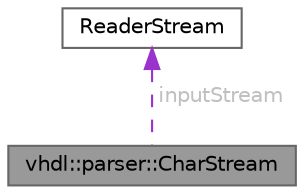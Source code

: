 digraph "vhdl::parser::CharStream"
{
 // INTERACTIVE_SVG=YES
 // LATEX_PDF_SIZE
  bgcolor="transparent";
  edge [fontname=Helvetica,fontsize=10,labelfontname=Helvetica,labelfontsize=10];
  node [fontname=Helvetica,fontsize=10,shape=box,height=0.2,width=0.4];
  Node1 [label="vhdl::parser::CharStream",height=0.2,width=0.4,color="gray40", fillcolor="grey60", style="filled", fontcolor="black",tooltip="This class describes a character stream that maintains line and column number positions of the charac..."];
  Node2 -> Node1 [dir="back",color="darkorchid3",style="dashed",label=" inputStream",fontcolor="grey" ];
  Node2 [label="ReaderStream",height=0.2,width=0.4,color="gray40", fillcolor="white", style="filled",URL="$d4/d89/class_reader_stream.html",tooltip=" "];
}
